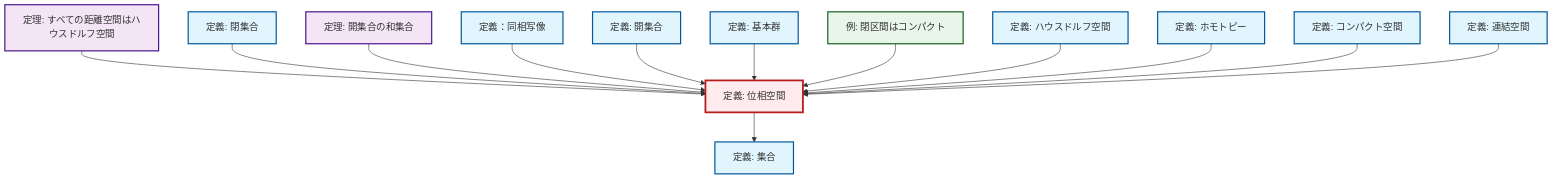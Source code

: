 graph TD
    classDef definition fill:#e1f5fe,stroke:#01579b,stroke-width:2px
    classDef theorem fill:#f3e5f5,stroke:#4a148c,stroke-width:2px
    classDef axiom fill:#fff3e0,stroke:#e65100,stroke-width:2px
    classDef example fill:#e8f5e9,stroke:#1b5e20,stroke-width:2px
    classDef current fill:#ffebee,stroke:#b71c1c,stroke-width:3px
    def-closed-set["定義: 閉集合"]:::definition
    def-hausdorff["定義: ハウスドルフ空間"]:::definition
    def-compact["定義: コンパクト空間"]:::definition
    ex-closed-interval-compact["例: 閉区間はコンパクト"]:::example
    def-connected["定義: 連結空間"]:::definition
    def-open-set["定義: 開集合"]:::definition
    def-homeomorphism["定義：同相写像"]:::definition
    def-homotopy["定義: ホモトピー"]:::definition
    def-fundamental-group["定義: 基本群"]:::definition
    thm-union-open-sets["定理: 開集合の和集合"]:::theorem
    thm-metric-hausdorff["定理: すべての距離空間はハウスドルフ空間"]:::theorem
    def-set["定義: 集合"]:::definition
    def-topological-space["定義: 位相空間"]:::definition
    thm-metric-hausdorff --> def-topological-space
    def-topological-space --> def-set
    def-closed-set --> def-topological-space
    thm-union-open-sets --> def-topological-space
    def-homeomorphism --> def-topological-space
    def-open-set --> def-topological-space
    def-fundamental-group --> def-topological-space
    ex-closed-interval-compact --> def-topological-space
    def-hausdorff --> def-topological-space
    def-homotopy --> def-topological-space
    def-compact --> def-topological-space
    def-connected --> def-topological-space
    class def-topological-space current